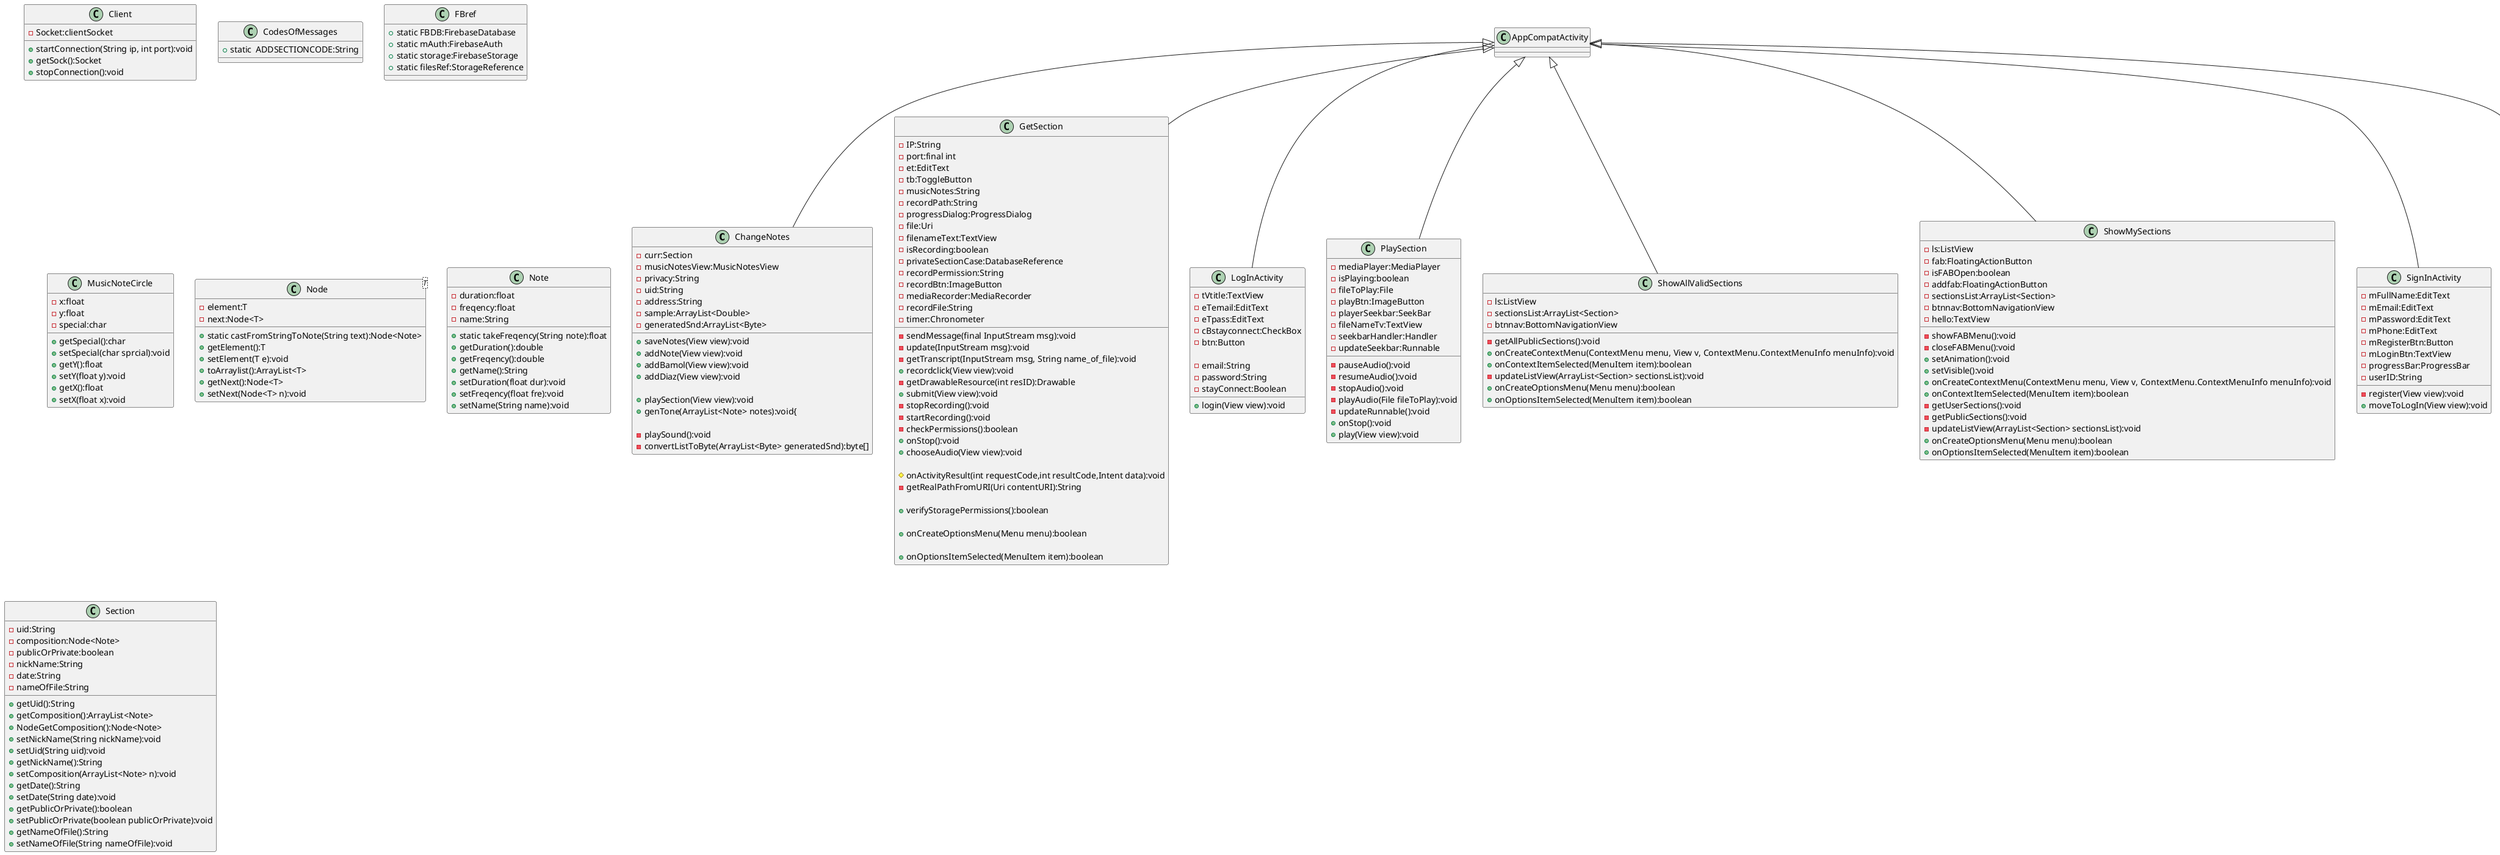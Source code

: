 @startuml
class ChangeNotes extends AppCompatActivity
{
    - curr:Section
    - musicNotesView:MusicNotesView
    - privacy:String
    - uid:String
    - address:String
    - sample:ArrayList<Double>
    - generatedSnd:ArrayList<Byte>

    + saveNotes(View view):void
    + addNote(View view):void
    + addBamol(View view):void
    + addDiaz(View view):void

    + playSection(View view):void
    + genTone(ArrayList<Note> notes):void{

    - playSound():void
    - convertListToByte(ArrayList<Byte> generatedSnd):byte[]
 }
Class Client
{
    - Socket:clientSocket
    + startConnection(String ip, int port):void
    +  getSock():Socket
    +  stopConnection():void
}
class CodesOfMessages {
    + static  ADDSECTIONCODE:String
}
class FBref {
    + static FBDB:FirebaseDatabase
    + static mAuth:FirebaseAuth
    + static storage:FirebaseStorage
    + static filesRef:StorageReference

}
class GetSection extends AppCompatActivity {
    - IP:String
    - port:final int
    - et:EditText
    - tb:ToggleButton
    - musicNotes:String
    - recordPath:String
    - progressDialog:ProgressDialog
    - file:Uri
    - filenameText:TextView
    -  isRecording:boolean
    - privateSectionCase:DatabaseReference
    - recordPermission:String
    -  recordBtn:ImageButton
    - mediaRecorder:MediaRecorder
    - recordFile:String
    -  timer:Chronometer
    - sendMessage(final InputStream msg):void
    - update(InputStream msg):void
    - getTranscript(InputStream msg, String name_of_file):void
    +  recordclick(View view):void
    - getDrawableResource(int resID):Drawable
    + submit(View view):void
    - stopRecording():void
    - startRecording():void
    -  checkPermissions():boolean
    + onStop():void


    + chooseAudio(View view):void

    # onActivityResult(int requestCode,int resultCode,Intent data):void


    - getRealPathFromURI(Uri contentURI):String

    + verifyStoragePermissions():boolean

    + onCreateOptionsMenu(Menu menu):boolean

    + onOptionsItemSelected(MenuItem item):boolean
    }

class LogInActivity extends AppCompatActivity {

        - tVtitle:TextView
        - eTemail:EditText
        - eTpass:EditText
        - cBstayconnect:CheckBox
        - btn:Button

        - email:String
        - password:String
        - stayConnect:Boolean
        +  login(View view):void
        }
class MusicNoteCircle {
    - x:float
    - y:float
    - special:char
    + getSpecial():char
    + setSpecial(char sprcial):void
    + getY():float
    + setY(float y):void
    + getX():float
    + setX(float x):void

    }
class MusicNotesView extends View {
    - notes:ArrayList<String>
    - structre:Bitmap
    - middleOfCircles:ArrayList<MusicNoteCircle>
    - r:float
    - height:float
    - dalteForNotes:float
    - notesAdded:boolean
    - indexOfLastTouches:int

    -  init(AttributeSet set):void
    + addNotes(ArrayList<String> notes, float width, float height):void
    - addBamol(Canvas canvas, float xOfNote, float yNote, float radius, float delta,float fontSize):void
    - addDiaz(Canvas canvas, float xOfNote, float yNote, float radius, float delta,float fontSize):void
    - drawCircles(Canvas canvas, int height):void
    - getPostion(float height, String nameOfNote):float
    - findElement(char[] arr, char toFind):int
    - getResizesdBitMap(Bitmap bitmap, int width, int height):Bitmap
    + getSection():Node<Note>
    - getNote(float y, char special):String
    + onTouchEvent(MotionEvent event):boolean
    - getIndex(float x, float y):int
    # onDraw(Canvas canvas):void
    - convertToSectionOfStrings(ArrayList<Note> arr):ArrayList<String>
    + setNotes(Node<Note> com):void
    + addNote(String note):void
    +  addDiaz():void
    +  addBamol():void
}

class MyListAdapter extends BaseAdapter {

    Activity context:private
    - sections:ArrayList<Section>

    + getCount():int

    + getItem(int position):Object

    +  getItemId(int position):long

    + getView(int position, View view, ViewGroup parent):View
}
class Node<T> {
    - element:T
    - next:Node<T>
    + static castFromStringToNote(String text):Node<Note>
    + getElement():T
    + setElement(T e):void
    + toArraylist():ArrayList<T>
    + getNext():Node<T>
    + setNext(Node<T> n):void
    }

class Note {
        - duration:float
        - freqency:float
        - name:String
        + static takeFreqency(String note):float
        + getDuration():double
        + getFreqency():double
        +  getName():String
        + setDuration(float dur):void
        + setFreqency(float fre):void
        + setName(String name):void
    }

class PlaySection extends AppCompatActivity {

    - mediaPlayer:MediaPlayer
    - isPlaying:boolean
    - fileToPlay:File
    - playBtn:ImageButton
    - playerSeekbar:SeekBar
    - fileNameTv:TextView
    - seekbarHandler:Handler
    - updateSeekbar:Runnable
    - pauseAudio():void
    - resumeAudio():void
    - stopAudio():void
    - playAudio(File fileToPlay):void
    - updateRunnable():void
    + onStop():void
    + play(View view):void
    }
class Section {
    - uid:String
    - composition:Node<Note>
    - publicOrPrivate:boolean
    - nickName:String
    - date:String
    - nameOfFile:String
    + getUid():String
    +  getComposition():ArrayList<Note>
    +  NodeGetComposition():Node<Note>
    + setNickName(String nickName):void
    + setUid(String uid):void
    + getNickName():String
    + setComposition(ArrayList<Note> n):void
    + getDate():String
    + setDate(String date):void
    + getPublicOrPrivate():boolean
    + setPublicOrPrivate(boolean publicOrPrivate):void
    + getNameOfFile():String
    + setNameOfFile(String nameOfFile):void
}
class ShowAllValidSections extends AppCompatActivity {

    - ls:ListView
    - sectionsList:ArrayList<Section>
    - btnnav:BottomNavigationView
    - getAllPublicSections():void
    + onCreateContextMenu(ContextMenu menu, View v, ContextMenu.ContextMenuInfo menuInfo):void
    + onContextItemSelected(MenuItem item):boolean
    - updateListView(ArrayList<Section> sectionsList):void
    + onCreateOptionsMenu(Menu menu):boolean
    + onOptionsItemSelected(MenuItem item):boolean
}
class ShowMySections extends AppCompatActivity  implements View.OnCreateContextMenuListener {
     - ls:ListView
     - fab:FloatingActionButton
     - isFABOpen:boolean
     - addfab:FloatingActionButton
     - sectionsList:ArrayList<Section>
     - btnnav:BottomNavigationView
     - hello:TextView
     - showFABMenu():void
     - closeFABMenu():void
     + setAnimation():void
     + setVisible():void
     + onCreateContextMenu(ContextMenu menu, View v, ContextMenu.ContextMenuInfo menuInfo):void
     + onContextItemSelected(MenuItem item):boolean
     - getUserSections():void
     - getPublicSections():void
     - updateListView(ArrayList<Section> sectionsList):void
    + onCreateOptionsMenu(Menu menu):boolean
    + onOptionsItemSelected(MenuItem item):boolean
     }
     class SignInActivity extends AppCompatActivity {
     - mFullName:EditText
     - mEmail:EditText
     - mPassword:EditText
     - mPhone:EditText
     - mRegisterBtn:Button
     - mLoginBtn:TextView
     - progressBar:ProgressBar
     - userID:String
     - register(View view):void
     + moveToLogIn(View view):void
     }
     class SplashScreen extends AppCompatActivity
     {
     }


@enduml